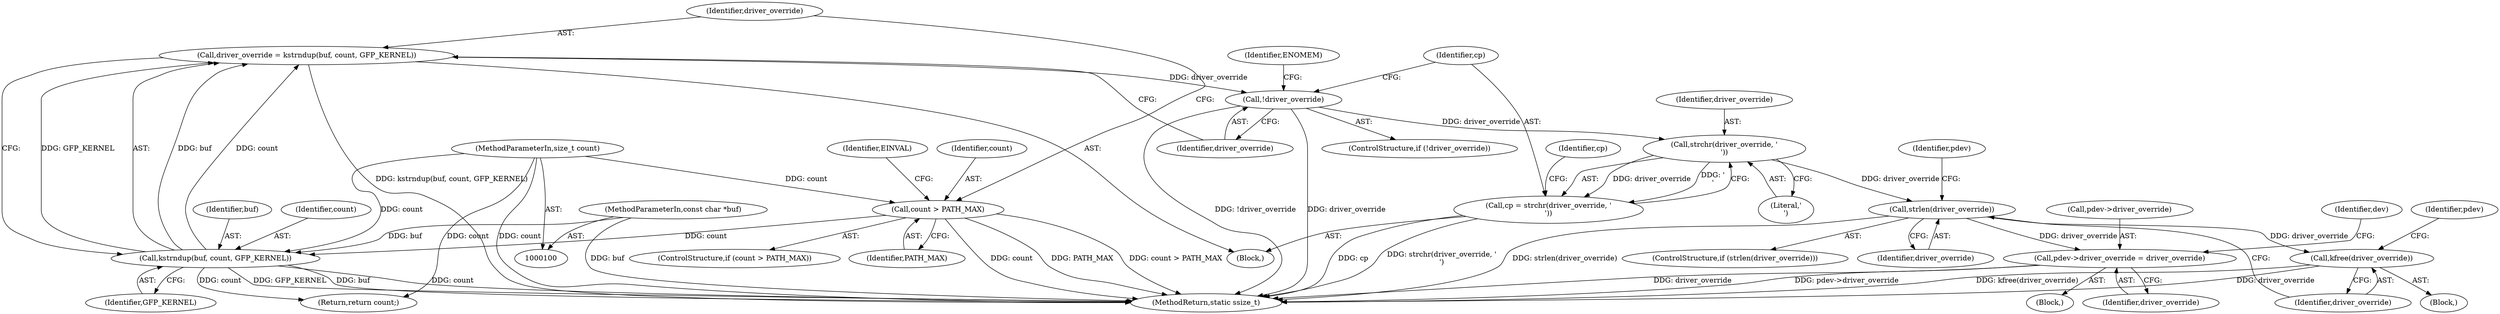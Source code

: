 digraph "0_linux_6265539776a0810b7ce6398c27866ddb9c6bd154_0@pointer" {
"1000121" [label="(Call,driver_override = kstrndup(buf, count, GFP_KERNEL))"];
"1000123" [label="(Call,kstrndup(buf, count, GFP_KERNEL))"];
"1000103" [label="(MethodParameterIn,const char *buf)"];
"1000115" [label="(Call,count > PATH_MAX)"];
"1000104" [label="(MethodParameterIn,size_t count)"];
"1000128" [label="(Call,!driver_override)"];
"1000135" [label="(Call,strchr(driver_override, '\n'))"];
"1000133" [label="(Call,cp = strchr(driver_override, '\n'))"];
"1000152" [label="(Call,strlen(driver_override))"];
"1000155" [label="(Call,pdev->driver_override = driver_override)"];
"1000162" [label="(Call,kfree(driver_override))"];
"1000116" [label="(Identifier,count)"];
"1000105" [label="(Block,)"];
"1000114" [label="(ControlStructure,if (count > PATH_MAX))"];
"1000126" [label="(Identifier,GFP_KERNEL)"];
"1000124" [label="(Identifier,buf)"];
"1000163" [label="(Identifier,driver_override)"];
"1000129" [label="(Identifier,driver_override)"];
"1000127" [label="(ControlStructure,if (!driver_override))"];
"1000159" [label="(Identifier,driver_override)"];
"1000134" [label="(Identifier,cp)"];
"1000125" [label="(Identifier,count)"];
"1000151" [label="(ControlStructure,if (strlen(driver_override)))"];
"1000156" [label="(Call,pdev->driver_override)"];
"1000133" [label="(Call,cp = strchr(driver_override, '\n'))"];
"1000162" [label="(Call,kfree(driver_override))"];
"1000166" [label="(Identifier,pdev)"];
"1000135" [label="(Call,strchr(driver_override, '\n'))"];
"1000117" [label="(Identifier,PATH_MAX)"];
"1000122" [label="(Identifier,driver_override)"];
"1000123" [label="(Call,kstrndup(buf, count, GFP_KERNEL))"];
"1000154" [label="(Block,)"];
"1000170" [label="(Identifier,dev)"];
"1000152" [label="(Call,strlen(driver_override))"];
"1000153" [label="(Identifier,driver_override)"];
"1000173" [label="(Return,return count;)"];
"1000104" [label="(MethodParameterIn,size_t count)"];
"1000115" [label="(Call,count > PATH_MAX)"];
"1000103" [label="(MethodParameterIn,const char *buf)"];
"1000157" [label="(Identifier,pdev)"];
"1000139" [label="(Identifier,cp)"];
"1000121" [label="(Call,driver_override = kstrndup(buf, count, GFP_KERNEL))"];
"1000175" [label="(MethodReturn,static ssize_t)"];
"1000132" [label="(Identifier,ENOMEM)"];
"1000137" [label="(Literal,'\n')"];
"1000128" [label="(Call,!driver_override)"];
"1000161" [label="(Block,)"];
"1000136" [label="(Identifier,driver_override)"];
"1000155" [label="(Call,pdev->driver_override = driver_override)"];
"1000120" [label="(Identifier,EINVAL)"];
"1000121" -> "1000105"  [label="AST: "];
"1000121" -> "1000123"  [label="CFG: "];
"1000122" -> "1000121"  [label="AST: "];
"1000123" -> "1000121"  [label="AST: "];
"1000129" -> "1000121"  [label="CFG: "];
"1000121" -> "1000175"  [label="DDG: kstrndup(buf, count, GFP_KERNEL)"];
"1000123" -> "1000121"  [label="DDG: buf"];
"1000123" -> "1000121"  [label="DDG: count"];
"1000123" -> "1000121"  [label="DDG: GFP_KERNEL"];
"1000121" -> "1000128"  [label="DDG: driver_override"];
"1000123" -> "1000126"  [label="CFG: "];
"1000124" -> "1000123"  [label="AST: "];
"1000125" -> "1000123"  [label="AST: "];
"1000126" -> "1000123"  [label="AST: "];
"1000123" -> "1000175"  [label="DDG: count"];
"1000123" -> "1000175"  [label="DDG: GFP_KERNEL"];
"1000123" -> "1000175"  [label="DDG: buf"];
"1000103" -> "1000123"  [label="DDG: buf"];
"1000115" -> "1000123"  [label="DDG: count"];
"1000104" -> "1000123"  [label="DDG: count"];
"1000123" -> "1000173"  [label="DDG: count"];
"1000103" -> "1000100"  [label="AST: "];
"1000103" -> "1000175"  [label="DDG: buf"];
"1000115" -> "1000114"  [label="AST: "];
"1000115" -> "1000117"  [label="CFG: "];
"1000116" -> "1000115"  [label="AST: "];
"1000117" -> "1000115"  [label="AST: "];
"1000120" -> "1000115"  [label="CFG: "];
"1000122" -> "1000115"  [label="CFG: "];
"1000115" -> "1000175"  [label="DDG: count"];
"1000115" -> "1000175"  [label="DDG: PATH_MAX"];
"1000115" -> "1000175"  [label="DDG: count > PATH_MAX"];
"1000104" -> "1000115"  [label="DDG: count"];
"1000104" -> "1000100"  [label="AST: "];
"1000104" -> "1000175"  [label="DDG: count"];
"1000104" -> "1000173"  [label="DDG: count"];
"1000128" -> "1000127"  [label="AST: "];
"1000128" -> "1000129"  [label="CFG: "];
"1000129" -> "1000128"  [label="AST: "];
"1000132" -> "1000128"  [label="CFG: "];
"1000134" -> "1000128"  [label="CFG: "];
"1000128" -> "1000175"  [label="DDG: driver_override"];
"1000128" -> "1000175"  [label="DDG: !driver_override"];
"1000128" -> "1000135"  [label="DDG: driver_override"];
"1000135" -> "1000133"  [label="AST: "];
"1000135" -> "1000137"  [label="CFG: "];
"1000136" -> "1000135"  [label="AST: "];
"1000137" -> "1000135"  [label="AST: "];
"1000133" -> "1000135"  [label="CFG: "];
"1000135" -> "1000133"  [label="DDG: driver_override"];
"1000135" -> "1000133"  [label="DDG: '\n'"];
"1000135" -> "1000152"  [label="DDG: driver_override"];
"1000133" -> "1000105"  [label="AST: "];
"1000134" -> "1000133"  [label="AST: "];
"1000139" -> "1000133"  [label="CFG: "];
"1000133" -> "1000175"  [label="DDG: cp"];
"1000133" -> "1000175"  [label="DDG: strchr(driver_override, '\n')"];
"1000152" -> "1000151"  [label="AST: "];
"1000152" -> "1000153"  [label="CFG: "];
"1000153" -> "1000152"  [label="AST: "];
"1000157" -> "1000152"  [label="CFG: "];
"1000163" -> "1000152"  [label="CFG: "];
"1000152" -> "1000175"  [label="DDG: strlen(driver_override)"];
"1000152" -> "1000155"  [label="DDG: driver_override"];
"1000152" -> "1000162"  [label="DDG: driver_override"];
"1000155" -> "1000154"  [label="AST: "];
"1000155" -> "1000159"  [label="CFG: "];
"1000156" -> "1000155"  [label="AST: "];
"1000159" -> "1000155"  [label="AST: "];
"1000170" -> "1000155"  [label="CFG: "];
"1000155" -> "1000175"  [label="DDG: driver_override"];
"1000155" -> "1000175"  [label="DDG: pdev->driver_override"];
"1000162" -> "1000161"  [label="AST: "];
"1000162" -> "1000163"  [label="CFG: "];
"1000163" -> "1000162"  [label="AST: "];
"1000166" -> "1000162"  [label="CFG: "];
"1000162" -> "1000175"  [label="DDG: driver_override"];
"1000162" -> "1000175"  [label="DDG: kfree(driver_override)"];
}
